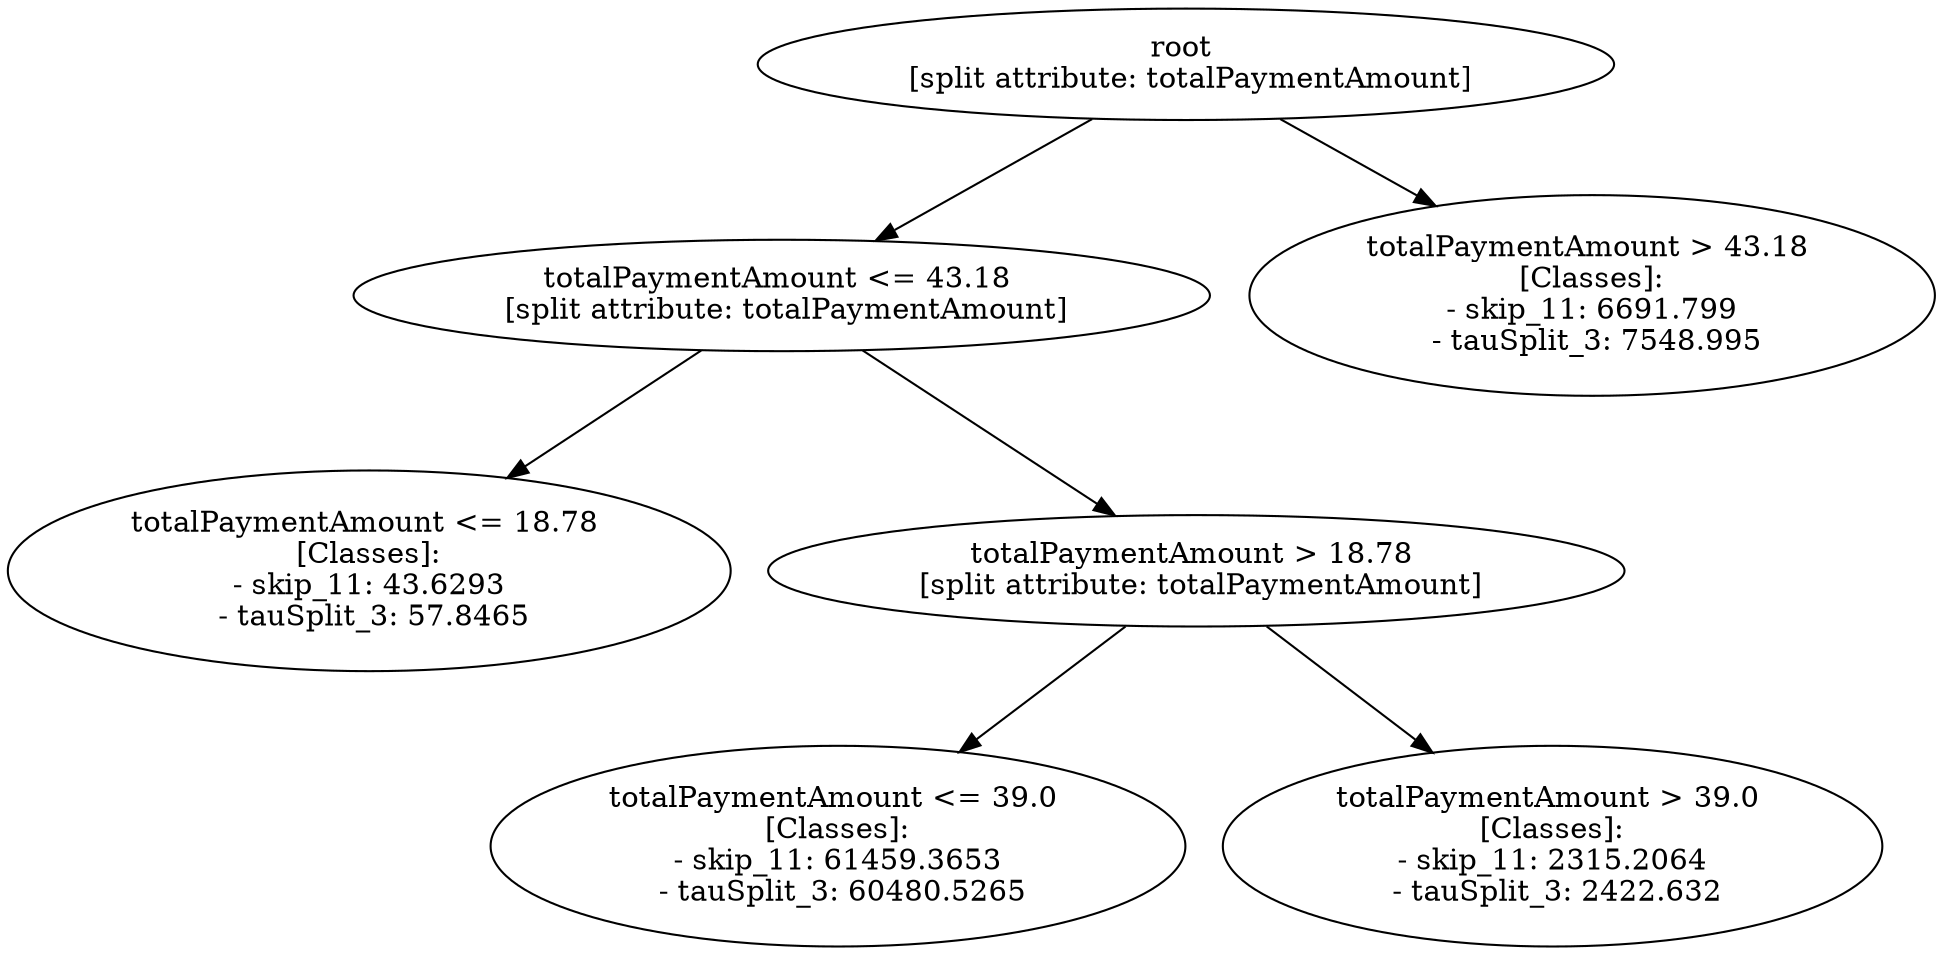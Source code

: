 // Road_Traffic_Fine_Management_Process-p_15-7
digraph "Road_Traffic_Fine_Management_Process-p_15-7" {
	"657aead9-0740-4ce9-8c9b-39d118226374" [label="root 
 [split attribute: totalPaymentAmount]"]
	"4c0e6c06-1d46-4c88-9911-2424b225f774" [label="totalPaymentAmount <= 43.18 
 [split attribute: totalPaymentAmount]"]
	"657aead9-0740-4ce9-8c9b-39d118226374" -> "4c0e6c06-1d46-4c88-9911-2424b225f774"
	"d6dd8b77-ba0f-44dc-8642-bd013d2c6cfb" [label="totalPaymentAmount <= 18.78 
 [Classes]: 
 - skip_11: 43.6293 
 - tauSplit_3: 57.8465"]
	"4c0e6c06-1d46-4c88-9911-2424b225f774" -> "d6dd8b77-ba0f-44dc-8642-bd013d2c6cfb"
	"301e0c2c-3cb2-4580-8405-b39f0e0e35e9" [label="totalPaymentAmount > 18.78 
 [split attribute: totalPaymentAmount]"]
	"4c0e6c06-1d46-4c88-9911-2424b225f774" -> "301e0c2c-3cb2-4580-8405-b39f0e0e35e9"
	"a067fcb4-918d-4e93-8b65-32e79cb2215c" [label="totalPaymentAmount <= 39.0 
 [Classes]: 
 - skip_11: 61459.3653 
 - tauSplit_3: 60480.5265"]
	"301e0c2c-3cb2-4580-8405-b39f0e0e35e9" -> "a067fcb4-918d-4e93-8b65-32e79cb2215c"
	"1d31edf9-fc25-4f70-a516-c48a9b523cd1" [label="totalPaymentAmount > 39.0 
 [Classes]: 
 - skip_11: 2315.2064 
 - tauSplit_3: 2422.632"]
	"301e0c2c-3cb2-4580-8405-b39f0e0e35e9" -> "1d31edf9-fc25-4f70-a516-c48a9b523cd1"
	"e2f1dd08-d557-42d8-81e9-edd4192843dc" [label="totalPaymentAmount > 43.18 
 [Classes]: 
 - skip_11: 6691.799 
 - tauSplit_3: 7548.995"]
	"657aead9-0740-4ce9-8c9b-39d118226374" -> "e2f1dd08-d557-42d8-81e9-edd4192843dc"
}

